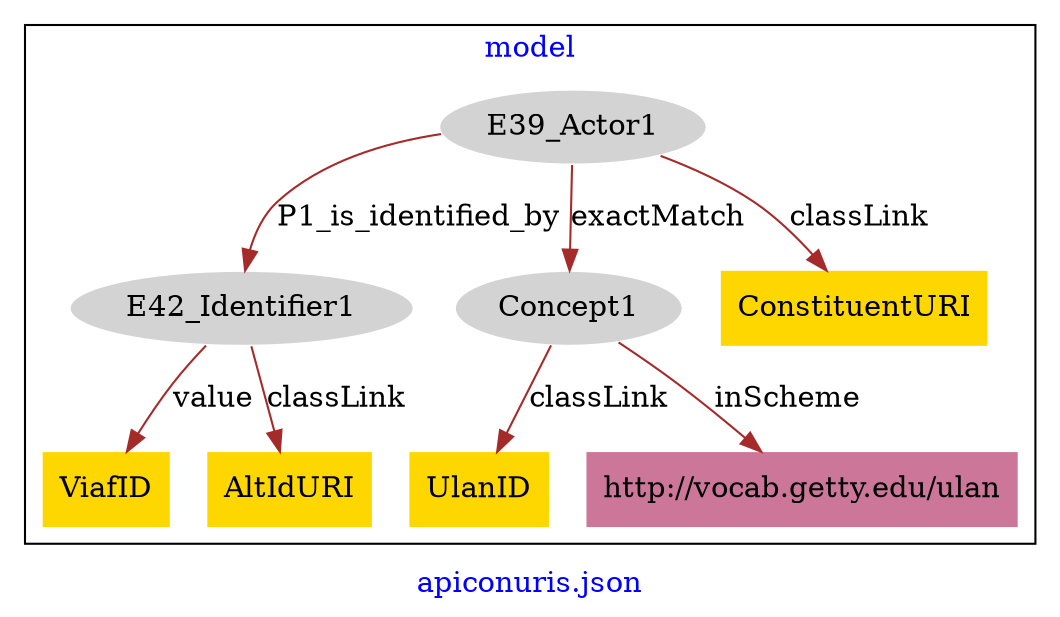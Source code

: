digraph n0 {
fontcolor="blue"
remincross="true"
label="apiconuris.json"
subgraph cluster {
label="model"
n2[style="filled",color="white",fillcolor="lightgray",label="E39_Actor1"];
n3[style="filled",color="white",fillcolor="lightgray",label="E42_Identifier1"];
n4[style="filled",color="white",fillcolor="lightgray",label="Concept1"];
n5[shape="plaintext",style="filled",fillcolor="gold",label="UlanID"];
n6[shape="plaintext",style="filled",fillcolor="gold",label="ViafID"];
n7[shape="plaintext",style="filled",fillcolor="gold",label="ConstituentURI"];
n8[shape="plaintext",style="filled",fillcolor="gold",label="AltIdURI"];
n9[shape="plaintext",style="filled",fillcolor="#CC7799",label="http://vocab.getty.edu/ulan"];
}
n2 -> n3[color="brown",fontcolor="black",label="P1_is_identified_by"]
n2 -> n4[color="brown",fontcolor="black",label="exactMatch"]
n4 -> n5[color="brown",fontcolor="black",label="classLink"]
n3 -> n6[color="brown",fontcolor="black",label="value"]
n2 -> n7[color="brown",fontcolor="black",label="classLink"]
n3 -> n8[color="brown",fontcolor="black",label="classLink"]
n4 -> n9[color="brown",fontcolor="black",label="inScheme"]
}
